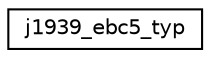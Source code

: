 digraph "Graphical Class Hierarchy"
{
  edge [fontname="Helvetica",fontsize="10",labelfontname="Helvetica",labelfontsize="10"];
  node [fontname="Helvetica",fontsize="10",shape=record];
  rankdir="LR";
  Node0 [label="j1939_ebc5_typ",height=0.2,width=0.4,color="black", fillcolor="white", style="filled",URL="$structj1939__ebc5__typ.html"];
}
